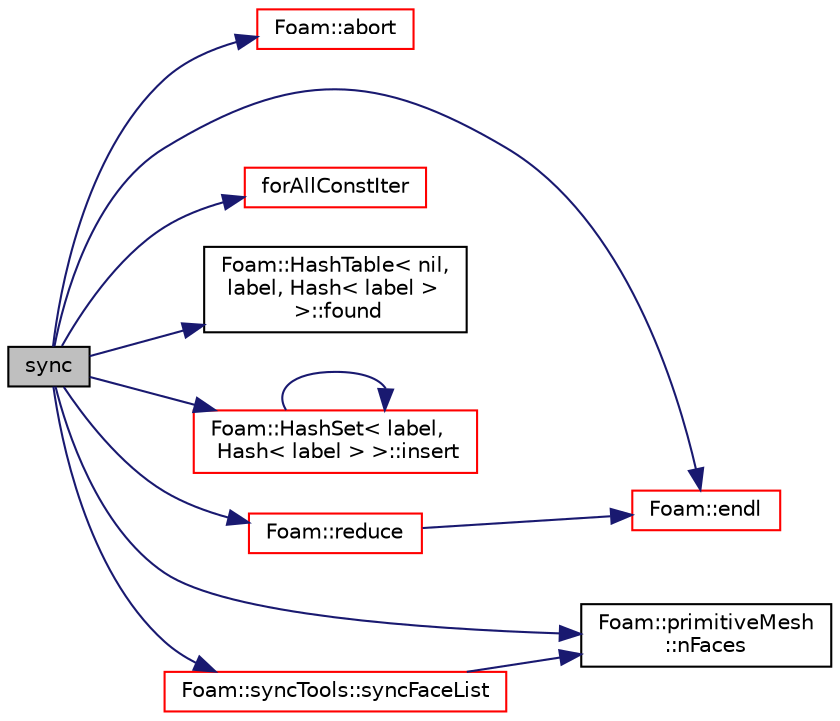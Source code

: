 digraph "sync"
{
  bgcolor="transparent";
  edge [fontname="Helvetica",fontsize="10",labelfontname="Helvetica",labelfontsize="10"];
  node [fontname="Helvetica",fontsize="10",shape=record];
  rankdir="LR";
  Node317 [label="sync",height=0.2,width=0.4,color="black", fillcolor="grey75", style="filled", fontcolor="black"];
  Node317 -> Node318 [color="midnightblue",fontsize="10",style="solid",fontname="Helvetica"];
  Node318 [label="Foam::abort",height=0.2,width=0.4,color="red",URL="$a21851.html#a447107a607d03e417307c203fa5fb44b"];
  Node317 -> Node325 [color="midnightblue",fontsize="10",style="solid",fontname="Helvetica"];
  Node325 [label="Foam::endl",height=0.2,width=0.4,color="red",URL="$a21851.html#a2db8fe02a0d3909e9351bb4275b23ce4",tooltip="Add newline and flush stream. "];
  Node317 -> Node363 [color="midnightblue",fontsize="10",style="solid",fontname="Helvetica"];
  Node363 [label="forAllConstIter",height=0.2,width=0.4,color="red",URL="$a39311.html#ae21e2836509b0fa7f7cedf6493b11b09"];
  Node317 -> Node615 [color="midnightblue",fontsize="10",style="solid",fontname="Helvetica"];
  Node615 [label="Foam::HashTable\< nil,\l label, Hash\< label \>\l \>::found",height=0.2,width=0.4,color="black",URL="$a26841.html#a9a7a02c333e3e98344a1e5b891c4d985",tooltip="Return true if hashedEntry is found in table. "];
  Node317 -> Node616 [color="midnightblue",fontsize="10",style="solid",fontname="Helvetica"];
  Node616 [label="Foam::HashSet\< label,\l Hash\< label \> \>::insert",height=0.2,width=0.4,color="red",URL="$a26829.html#a49f0753d9652681fc3a81f59951a0ad7",tooltip="Insert a new entry. "];
  Node616 -> Node616 [color="midnightblue",fontsize="10",style="solid",fontname="Helvetica"];
  Node317 -> Node402 [color="midnightblue",fontsize="10",style="solid",fontname="Helvetica"];
  Node402 [label="Foam::primitiveMesh\l::nFaces",height=0.2,width=0.4,color="black",URL="$a28685.html#abe602c985a3c9ffa67176e969e77ca6f"];
  Node317 -> Node617 [color="midnightblue",fontsize="10",style="solid",fontname="Helvetica"];
  Node617 [label="Foam::reduce",height=0.2,width=0.4,color="red",URL="$a21851.html#a7ffd6af4acc2eb9ba72ee296b5ecda23"];
  Node617 -> Node325 [color="midnightblue",fontsize="10",style="solid",fontname="Helvetica"];
  Node317 -> Node619 [color="midnightblue",fontsize="10",style="solid",fontname="Helvetica"];
  Node619 [label="Foam::syncTools::syncFaceList",height=0.2,width=0.4,color="red",URL="$a28657.html#abed40ebf1b90b365509600f5e7b004b7",tooltip="Synchronize values on all mesh faces. "];
  Node619 -> Node402 [color="midnightblue",fontsize="10",style="solid",fontname="Helvetica"];
}
